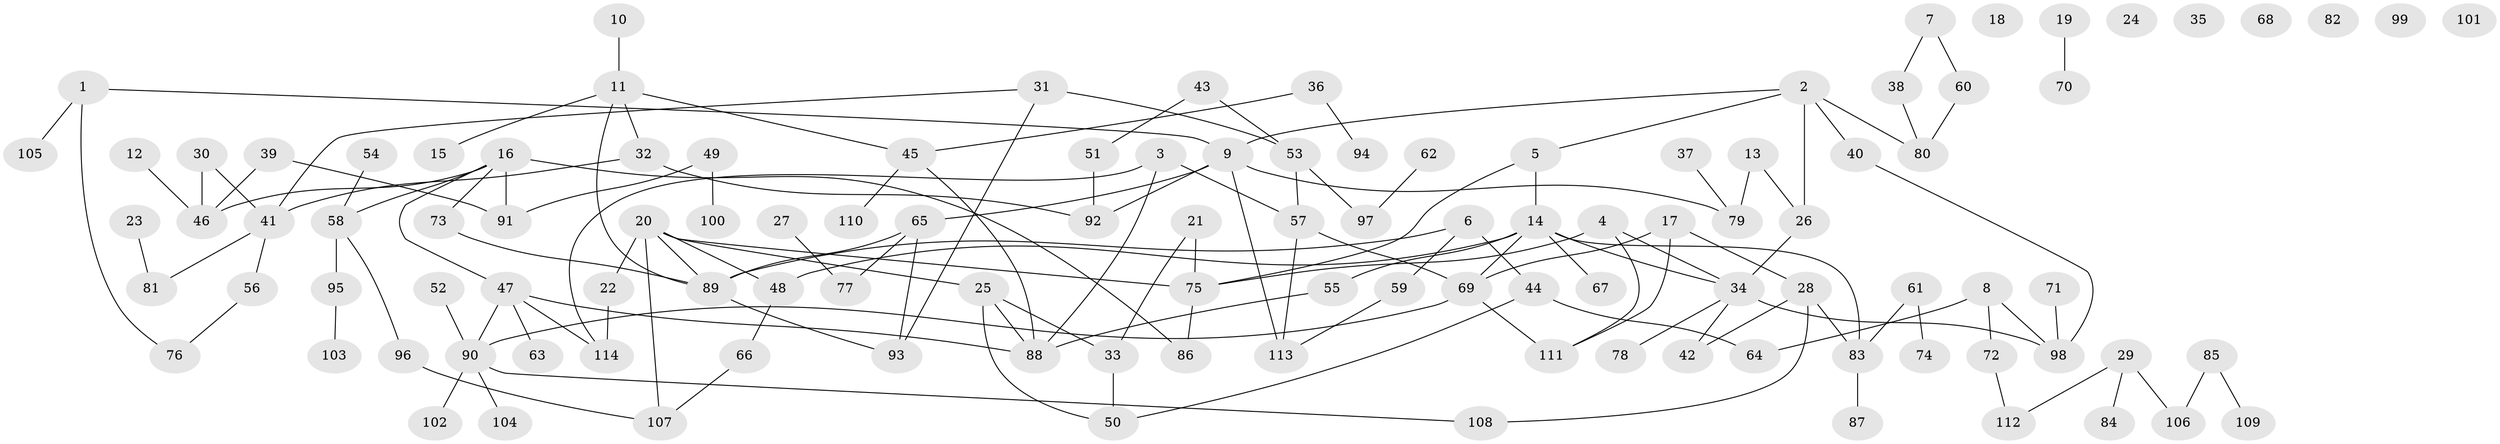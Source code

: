 // Generated by graph-tools (version 1.1) at 2025/49/03/09/25 03:49:14]
// undirected, 114 vertices, 141 edges
graph export_dot {
graph [start="1"]
  node [color=gray90,style=filled];
  1;
  2;
  3;
  4;
  5;
  6;
  7;
  8;
  9;
  10;
  11;
  12;
  13;
  14;
  15;
  16;
  17;
  18;
  19;
  20;
  21;
  22;
  23;
  24;
  25;
  26;
  27;
  28;
  29;
  30;
  31;
  32;
  33;
  34;
  35;
  36;
  37;
  38;
  39;
  40;
  41;
  42;
  43;
  44;
  45;
  46;
  47;
  48;
  49;
  50;
  51;
  52;
  53;
  54;
  55;
  56;
  57;
  58;
  59;
  60;
  61;
  62;
  63;
  64;
  65;
  66;
  67;
  68;
  69;
  70;
  71;
  72;
  73;
  74;
  75;
  76;
  77;
  78;
  79;
  80;
  81;
  82;
  83;
  84;
  85;
  86;
  87;
  88;
  89;
  90;
  91;
  92;
  93;
  94;
  95;
  96;
  97;
  98;
  99;
  100;
  101;
  102;
  103;
  104;
  105;
  106;
  107;
  108;
  109;
  110;
  111;
  112;
  113;
  114;
  1 -- 9;
  1 -- 76;
  1 -- 105;
  2 -- 5;
  2 -- 9;
  2 -- 26;
  2 -- 40;
  2 -- 80;
  3 -- 57;
  3 -- 88;
  3 -- 114;
  4 -- 34;
  4 -- 75;
  4 -- 111;
  5 -- 14;
  5 -- 75;
  6 -- 44;
  6 -- 59;
  6 -- 89;
  7 -- 38;
  7 -- 60;
  8 -- 64;
  8 -- 72;
  8 -- 98;
  9 -- 65;
  9 -- 79;
  9 -- 92;
  9 -- 113;
  10 -- 11;
  11 -- 15;
  11 -- 32;
  11 -- 45;
  11 -- 89;
  12 -- 46;
  13 -- 26;
  13 -- 79;
  14 -- 34;
  14 -- 48;
  14 -- 55;
  14 -- 67;
  14 -- 69;
  14 -- 83;
  16 -- 46;
  16 -- 47;
  16 -- 58;
  16 -- 73;
  16 -- 86;
  16 -- 91;
  17 -- 28;
  17 -- 69;
  17 -- 111;
  19 -- 70;
  20 -- 22;
  20 -- 25;
  20 -- 48;
  20 -- 75;
  20 -- 89;
  20 -- 107;
  21 -- 33;
  21 -- 75;
  22 -- 114;
  23 -- 81;
  25 -- 33;
  25 -- 50;
  25 -- 88;
  26 -- 34;
  27 -- 77;
  28 -- 42;
  28 -- 83;
  28 -- 108;
  29 -- 84;
  29 -- 106;
  29 -- 112;
  30 -- 41;
  30 -- 46;
  31 -- 41;
  31 -- 53;
  31 -- 93;
  32 -- 41;
  32 -- 92;
  33 -- 50;
  34 -- 42;
  34 -- 78;
  34 -- 98;
  36 -- 45;
  36 -- 94;
  37 -- 79;
  38 -- 80;
  39 -- 46;
  39 -- 91;
  40 -- 98;
  41 -- 56;
  41 -- 81;
  43 -- 51;
  43 -- 53;
  44 -- 50;
  44 -- 64;
  45 -- 88;
  45 -- 110;
  47 -- 63;
  47 -- 88;
  47 -- 90;
  47 -- 114;
  48 -- 66;
  49 -- 91;
  49 -- 100;
  51 -- 92;
  52 -- 90;
  53 -- 57;
  53 -- 97;
  54 -- 58;
  55 -- 88;
  56 -- 76;
  57 -- 69;
  57 -- 113;
  58 -- 95;
  58 -- 96;
  59 -- 113;
  60 -- 80;
  61 -- 74;
  61 -- 83;
  62 -- 97;
  65 -- 77;
  65 -- 89;
  65 -- 93;
  66 -- 107;
  69 -- 90;
  69 -- 111;
  71 -- 98;
  72 -- 112;
  73 -- 89;
  75 -- 86;
  83 -- 87;
  85 -- 106;
  85 -- 109;
  89 -- 93;
  90 -- 102;
  90 -- 104;
  90 -- 108;
  95 -- 103;
  96 -- 107;
}
